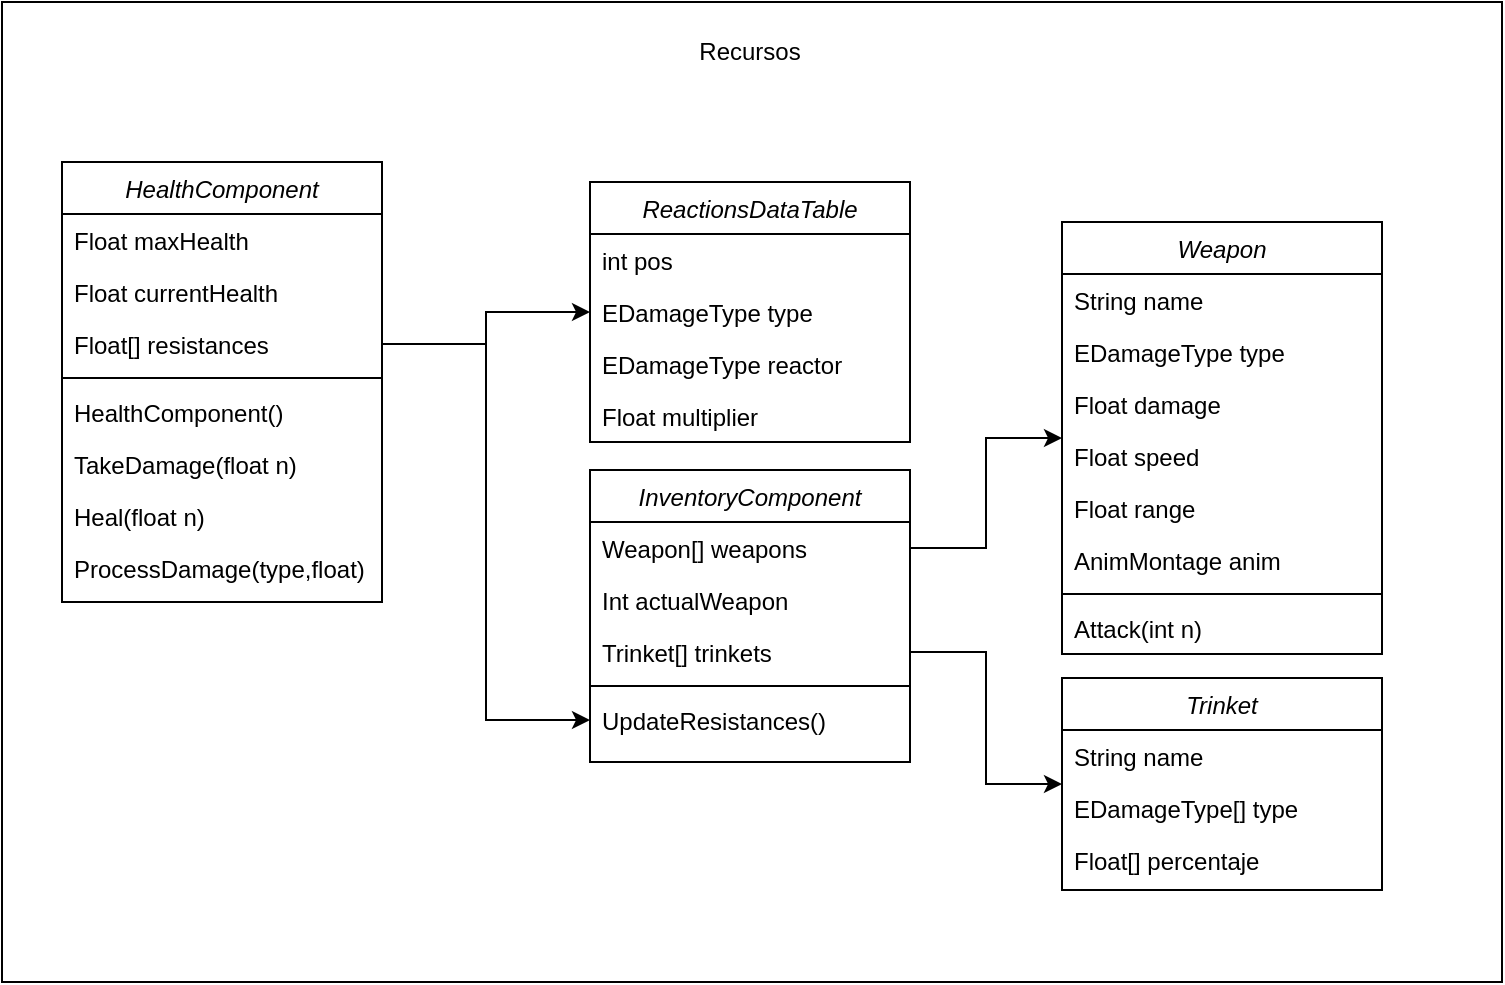 <mxfile version="22.1.18" type="github">
  <diagram id="C5RBs43oDa-KdzZeNtuy" name="Page-1">
    <mxGraphModel dx="1185" dy="627" grid="1" gridSize="10" guides="1" tooltips="1" connect="1" arrows="1" fold="1" page="1" pageScale="1" pageWidth="827" pageHeight="1169" math="0" shadow="0">
      <root>
        <mxCell id="WIyWlLk6GJQsqaUBKTNV-0" />
        <mxCell id="WIyWlLk6GJQsqaUBKTNV-1" parent="WIyWlLk6GJQsqaUBKTNV-0" />
        <mxCell id="8JYMr7K-z926-sGoqZW_-86" value="" style="rounded=0;whiteSpace=wrap;html=1;movable=0;resizable=0;rotatable=0;deletable=0;editable=0;locked=1;connectable=0;" vertex="1" parent="WIyWlLk6GJQsqaUBKTNV-1">
          <mxGeometry x="40" y="20" width="750" height="490" as="geometry" />
        </mxCell>
        <mxCell id="zkfFHV4jXpPFQw0GAbJ--0" value="HealthComponent" style="swimlane;fontStyle=2;align=center;verticalAlign=top;childLayout=stackLayout;horizontal=1;startSize=26;horizontalStack=0;resizeParent=1;resizeLast=0;collapsible=1;marginBottom=0;rounded=0;shadow=0;strokeWidth=1;" parent="WIyWlLk6GJQsqaUBKTNV-1" vertex="1">
          <mxGeometry x="70" y="100" width="160" height="220" as="geometry">
            <mxRectangle x="230" y="140" width="160" height="26" as="alternateBounds" />
          </mxGeometry>
        </mxCell>
        <mxCell id="zkfFHV4jXpPFQw0GAbJ--1" value="Float maxHealth&#xa;" style="text;align=left;verticalAlign=top;spacingLeft=4;spacingRight=4;overflow=hidden;rotatable=0;points=[[0,0.5],[1,0.5]];portConstraint=eastwest;" parent="zkfFHV4jXpPFQw0GAbJ--0" vertex="1">
          <mxGeometry y="26" width="160" height="26" as="geometry" />
        </mxCell>
        <mxCell id="zkfFHV4jXpPFQw0GAbJ--2" value="Float currentHealth" style="text;align=left;verticalAlign=top;spacingLeft=4;spacingRight=4;overflow=hidden;rotatable=0;points=[[0,0.5],[1,0.5]];portConstraint=eastwest;rounded=0;shadow=0;html=0;" parent="zkfFHV4jXpPFQw0GAbJ--0" vertex="1">
          <mxGeometry y="52" width="160" height="26" as="geometry" />
        </mxCell>
        <mxCell id="zkfFHV4jXpPFQw0GAbJ--3" value="Float[] resistances" style="text;align=left;verticalAlign=top;spacingLeft=4;spacingRight=4;overflow=hidden;rotatable=0;points=[[0,0.5],[1,0.5]];portConstraint=eastwest;rounded=0;shadow=0;html=0;" parent="zkfFHV4jXpPFQw0GAbJ--0" vertex="1">
          <mxGeometry y="78" width="160" height="26" as="geometry" />
        </mxCell>
        <mxCell id="zkfFHV4jXpPFQw0GAbJ--4" value="" style="line;html=1;strokeWidth=1;align=left;verticalAlign=middle;spacingTop=-1;spacingLeft=3;spacingRight=3;rotatable=0;labelPosition=right;points=[];portConstraint=eastwest;" parent="zkfFHV4jXpPFQw0GAbJ--0" vertex="1">
          <mxGeometry y="104" width="160" height="8" as="geometry" />
        </mxCell>
        <mxCell id="zkfFHV4jXpPFQw0GAbJ--5" value="HealthComponent()" style="text;align=left;verticalAlign=top;spacingLeft=4;spacingRight=4;overflow=hidden;rotatable=0;points=[[0,0.5],[1,0.5]];portConstraint=eastwest;" parent="zkfFHV4jXpPFQw0GAbJ--0" vertex="1">
          <mxGeometry y="112" width="160" height="26" as="geometry" />
        </mxCell>
        <mxCell id="8JYMr7K-z926-sGoqZW_-2" value="TakeDamage(float n)" style="text;align=left;verticalAlign=top;spacingLeft=4;spacingRight=4;overflow=hidden;rotatable=0;points=[[0,0.5],[1,0.5]];portConstraint=eastwest;rounded=0;shadow=0;html=0;" vertex="1" parent="zkfFHV4jXpPFQw0GAbJ--0">
          <mxGeometry y="138" width="160" height="26" as="geometry" />
        </mxCell>
        <mxCell id="8JYMr7K-z926-sGoqZW_-23" value="Heal(float n)" style="text;align=left;verticalAlign=top;spacingLeft=4;spacingRight=4;overflow=hidden;rotatable=0;points=[[0,0.5],[1,0.5]];portConstraint=eastwest;rounded=0;shadow=0;html=0;" vertex="1" parent="zkfFHV4jXpPFQw0GAbJ--0">
          <mxGeometry y="164" width="160" height="26" as="geometry" />
        </mxCell>
        <mxCell id="8JYMr7K-z926-sGoqZW_-57" value="ProcessDamage(type,float)" style="text;align=left;verticalAlign=top;spacingLeft=4;spacingRight=4;overflow=hidden;rotatable=0;points=[[0,0.5],[1,0.5]];portConstraint=eastwest;" vertex="1" parent="zkfFHV4jXpPFQw0GAbJ--0">
          <mxGeometry y="190" width="160" height="26" as="geometry" />
        </mxCell>
        <mxCell id="8JYMr7K-z926-sGoqZW_-0" value="Recursos" style="text;html=1;strokeColor=none;fillColor=none;align=center;verticalAlign=middle;whiteSpace=wrap;rounded=0;movable=0;resizable=0;rotatable=0;deletable=0;editable=0;locked=1;connectable=0;" vertex="1" parent="WIyWlLk6GJQsqaUBKTNV-1">
          <mxGeometry x="384" y="30" width="60" height="30" as="geometry" />
        </mxCell>
        <mxCell id="8JYMr7K-z926-sGoqZW_-25" value="InventoryComponent" style="swimlane;fontStyle=2;align=center;verticalAlign=top;childLayout=stackLayout;horizontal=1;startSize=26;horizontalStack=0;resizeParent=1;resizeLast=0;collapsible=1;marginBottom=0;rounded=0;shadow=0;strokeWidth=1;" vertex="1" parent="WIyWlLk6GJQsqaUBKTNV-1">
          <mxGeometry x="334" y="254" width="160" height="146" as="geometry">
            <mxRectangle x="230" y="140" width="160" height="26" as="alternateBounds" />
          </mxGeometry>
        </mxCell>
        <mxCell id="8JYMr7K-z926-sGoqZW_-26" value="Weapon[] weapons" style="text;align=left;verticalAlign=top;spacingLeft=4;spacingRight=4;overflow=hidden;rotatable=0;points=[[0,0.5],[1,0.5]];portConstraint=eastwest;" vertex="1" parent="8JYMr7K-z926-sGoqZW_-25">
          <mxGeometry y="26" width="160" height="26" as="geometry" />
        </mxCell>
        <mxCell id="8JYMr7K-z926-sGoqZW_-27" value="Int actualWeapon" style="text;align=left;verticalAlign=top;spacingLeft=4;spacingRight=4;overflow=hidden;rotatable=0;points=[[0,0.5],[1,0.5]];portConstraint=eastwest;rounded=0;shadow=0;html=0;" vertex="1" parent="8JYMr7K-z926-sGoqZW_-25">
          <mxGeometry y="52" width="160" height="26" as="geometry" />
        </mxCell>
        <mxCell id="8JYMr7K-z926-sGoqZW_-28" value="Trinket[] trinkets" style="text;align=left;verticalAlign=top;spacingLeft=4;spacingRight=4;overflow=hidden;rotatable=0;points=[[0,0.5],[1,0.5]];portConstraint=eastwest;rounded=0;shadow=0;html=0;" vertex="1" parent="8JYMr7K-z926-sGoqZW_-25">
          <mxGeometry y="78" width="160" height="26" as="geometry" />
        </mxCell>
        <mxCell id="8JYMr7K-z926-sGoqZW_-29" value="" style="line;html=1;strokeWidth=1;align=left;verticalAlign=middle;spacingTop=-1;spacingLeft=3;spacingRight=3;rotatable=0;labelPosition=right;points=[];portConstraint=eastwest;" vertex="1" parent="8JYMr7K-z926-sGoqZW_-25">
          <mxGeometry y="104" width="160" height="8" as="geometry" />
        </mxCell>
        <mxCell id="8JYMr7K-z926-sGoqZW_-59" value="UpdateResistances()" style="text;align=left;verticalAlign=top;spacingLeft=4;spacingRight=4;overflow=hidden;rotatable=0;points=[[0,0.5],[1,0.5]];portConstraint=eastwest;" vertex="1" parent="8JYMr7K-z926-sGoqZW_-25">
          <mxGeometry y="112" width="160" height="26" as="geometry" />
        </mxCell>
        <mxCell id="8JYMr7K-z926-sGoqZW_-41" value="ReactionsDataTable" style="swimlane;fontStyle=2;align=center;verticalAlign=top;childLayout=stackLayout;horizontal=1;startSize=26;horizontalStack=0;resizeParent=1;resizeLast=0;collapsible=1;marginBottom=0;rounded=0;shadow=0;strokeWidth=1;" vertex="1" parent="WIyWlLk6GJQsqaUBKTNV-1">
          <mxGeometry x="334" y="110" width="160" height="130" as="geometry">
            <mxRectangle x="230" y="140" width="160" height="26" as="alternateBounds" />
          </mxGeometry>
        </mxCell>
        <mxCell id="8JYMr7K-z926-sGoqZW_-56" value="int pos" style="text;align=left;verticalAlign=top;spacingLeft=4;spacingRight=4;overflow=hidden;rotatable=0;points=[[0,0.5],[1,0.5]];portConstraint=eastwest;" vertex="1" parent="8JYMr7K-z926-sGoqZW_-41">
          <mxGeometry y="26" width="160" height="26" as="geometry" />
        </mxCell>
        <mxCell id="8JYMr7K-z926-sGoqZW_-45" value="EDamageType type" style="text;align=left;verticalAlign=top;spacingLeft=4;spacingRight=4;overflow=hidden;rotatable=0;points=[[0,0.5],[1,0.5]];portConstraint=eastwest;" vertex="1" parent="8JYMr7K-z926-sGoqZW_-41">
          <mxGeometry y="52" width="160" height="26" as="geometry" />
        </mxCell>
        <mxCell id="8JYMr7K-z926-sGoqZW_-50" value="EDamageType reactor" style="text;align=left;verticalAlign=top;spacingLeft=4;spacingRight=4;overflow=hidden;rotatable=0;points=[[0,0.5],[1,0.5]];portConstraint=eastwest;" vertex="1" parent="8JYMr7K-z926-sGoqZW_-41">
          <mxGeometry y="78" width="160" height="26" as="geometry" />
        </mxCell>
        <mxCell id="8JYMr7K-z926-sGoqZW_-51" value="Float multiplier" style="text;align=left;verticalAlign=top;spacingLeft=4;spacingRight=4;overflow=hidden;rotatable=0;points=[[0,0.5],[1,0.5]];portConstraint=eastwest;" vertex="1" parent="8JYMr7K-z926-sGoqZW_-41">
          <mxGeometry y="104" width="160" height="26" as="geometry" />
        </mxCell>
        <mxCell id="8JYMr7K-z926-sGoqZW_-58" style="edgeStyle=orthogonalEdgeStyle;rounded=0;orthogonalLoop=1;jettySize=auto;html=1;" edge="1" parent="WIyWlLk6GJQsqaUBKTNV-1" source="zkfFHV4jXpPFQw0GAbJ--3" target="8JYMr7K-z926-sGoqZW_-41">
          <mxGeometry relative="1" as="geometry" />
        </mxCell>
        <mxCell id="8JYMr7K-z926-sGoqZW_-62" value="Weapon" style="swimlane;fontStyle=2;align=center;verticalAlign=top;childLayout=stackLayout;horizontal=1;startSize=26;horizontalStack=0;resizeParent=1;resizeLast=0;collapsible=1;marginBottom=0;rounded=0;shadow=0;strokeWidth=1;" vertex="1" parent="WIyWlLk6GJQsqaUBKTNV-1">
          <mxGeometry x="570" y="130" width="160" height="216" as="geometry">
            <mxRectangle x="230" y="140" width="160" height="26" as="alternateBounds" />
          </mxGeometry>
        </mxCell>
        <mxCell id="8JYMr7K-z926-sGoqZW_-73" value="String name" style="text;align=left;verticalAlign=top;spacingLeft=4;spacingRight=4;overflow=hidden;rotatable=0;points=[[0,0.5],[1,0.5]];portConstraint=eastwest;" vertex="1" parent="8JYMr7K-z926-sGoqZW_-62">
          <mxGeometry y="26" width="160" height="26" as="geometry" />
        </mxCell>
        <mxCell id="8JYMr7K-z926-sGoqZW_-75" value="EDamageType type" style="text;align=left;verticalAlign=top;spacingLeft=4;spacingRight=4;overflow=hidden;rotatable=0;points=[[0,0.5],[1,0.5]];portConstraint=eastwest;" vertex="1" parent="8JYMr7K-z926-sGoqZW_-62">
          <mxGeometry y="52" width="160" height="26" as="geometry" />
        </mxCell>
        <mxCell id="8JYMr7K-z926-sGoqZW_-74" value="Float damage" style="text;align=left;verticalAlign=top;spacingLeft=4;spacingRight=4;overflow=hidden;rotatable=0;points=[[0,0.5],[1,0.5]];portConstraint=eastwest;" vertex="1" parent="8JYMr7K-z926-sGoqZW_-62">
          <mxGeometry y="78" width="160" height="26" as="geometry" />
        </mxCell>
        <mxCell id="8JYMr7K-z926-sGoqZW_-79" value="Float speed" style="text;align=left;verticalAlign=top;spacingLeft=4;spacingRight=4;overflow=hidden;rotatable=0;points=[[0,0.5],[1,0.5]];portConstraint=eastwest;" vertex="1" parent="8JYMr7K-z926-sGoqZW_-62">
          <mxGeometry y="104" width="160" height="26" as="geometry" />
        </mxCell>
        <mxCell id="8JYMr7K-z926-sGoqZW_-78" value="Float range" style="text;align=left;verticalAlign=top;spacingLeft=4;spacingRight=4;overflow=hidden;rotatable=0;points=[[0,0.5],[1,0.5]];portConstraint=eastwest;" vertex="1" parent="8JYMr7K-z926-sGoqZW_-62">
          <mxGeometry y="130" width="160" height="26" as="geometry" />
        </mxCell>
        <mxCell id="8JYMr7K-z926-sGoqZW_-80" value="AnimMontage anim" style="text;align=left;verticalAlign=top;spacingLeft=4;spacingRight=4;overflow=hidden;rotatable=0;points=[[0,0.5],[1,0.5]];portConstraint=eastwest;" vertex="1" parent="8JYMr7K-z926-sGoqZW_-62">
          <mxGeometry y="156" width="160" height="26" as="geometry" />
        </mxCell>
        <mxCell id="8JYMr7K-z926-sGoqZW_-76" value="" style="line;html=1;strokeWidth=1;align=left;verticalAlign=middle;spacingTop=-1;spacingLeft=3;spacingRight=3;rotatable=0;labelPosition=right;points=[];portConstraint=eastwest;" vertex="1" parent="8JYMr7K-z926-sGoqZW_-62">
          <mxGeometry y="182" width="160" height="8" as="geometry" />
        </mxCell>
        <mxCell id="8JYMr7K-z926-sGoqZW_-77" value="Attack(int n)" style="text;align=left;verticalAlign=top;spacingLeft=4;spacingRight=4;overflow=hidden;rotatable=0;points=[[0,0.5],[1,0.5]];portConstraint=eastwest;" vertex="1" parent="8JYMr7K-z926-sGoqZW_-62">
          <mxGeometry y="190" width="160" height="26" as="geometry" />
        </mxCell>
        <mxCell id="8JYMr7K-z926-sGoqZW_-67" value="Trinket" style="swimlane;fontStyle=2;align=center;verticalAlign=top;childLayout=stackLayout;horizontal=1;startSize=26;horizontalStack=0;resizeParent=1;resizeLast=0;collapsible=1;marginBottom=0;rounded=0;shadow=0;strokeWidth=1;" vertex="1" parent="WIyWlLk6GJQsqaUBKTNV-1">
          <mxGeometry x="570" y="358" width="160" height="106" as="geometry">
            <mxRectangle x="230" y="140" width="160" height="26" as="alternateBounds" />
          </mxGeometry>
        </mxCell>
        <mxCell id="8JYMr7K-z926-sGoqZW_-68" value="String name" style="text;align=left;verticalAlign=top;spacingLeft=4;spacingRight=4;overflow=hidden;rotatable=0;points=[[0,0.5],[1,0.5]];portConstraint=eastwest;" vertex="1" parent="8JYMr7K-z926-sGoqZW_-67">
          <mxGeometry y="26" width="160" height="26" as="geometry" />
        </mxCell>
        <mxCell id="8JYMr7K-z926-sGoqZW_-81" value="EDamageType[] type" style="text;align=left;verticalAlign=top;spacingLeft=4;spacingRight=4;overflow=hidden;rotatable=0;points=[[0,0.5],[1,0.5]];portConstraint=eastwest;" vertex="1" parent="8JYMr7K-z926-sGoqZW_-67">
          <mxGeometry y="52" width="160" height="26" as="geometry" />
        </mxCell>
        <mxCell id="8JYMr7K-z926-sGoqZW_-82" value="Float[] percentaje" style="text;align=left;verticalAlign=top;spacingLeft=4;spacingRight=4;overflow=hidden;rotatable=0;points=[[0,0.5],[1,0.5]];portConstraint=eastwest;" vertex="1" parent="8JYMr7K-z926-sGoqZW_-67">
          <mxGeometry y="78" width="160" height="26" as="geometry" />
        </mxCell>
        <mxCell id="8JYMr7K-z926-sGoqZW_-72" style="edgeStyle=orthogonalEdgeStyle;rounded=0;orthogonalLoop=1;jettySize=auto;html=1;" edge="1" parent="WIyWlLk6GJQsqaUBKTNV-1" source="zkfFHV4jXpPFQw0GAbJ--3" target="8JYMr7K-z926-sGoqZW_-59">
          <mxGeometry relative="1" as="geometry" />
        </mxCell>
        <mxCell id="8JYMr7K-z926-sGoqZW_-83" style="edgeStyle=orthogonalEdgeStyle;rounded=0;orthogonalLoop=1;jettySize=auto;html=1;" edge="1" parent="WIyWlLk6GJQsqaUBKTNV-1" source="8JYMr7K-z926-sGoqZW_-26" target="8JYMr7K-z926-sGoqZW_-62">
          <mxGeometry relative="1" as="geometry" />
        </mxCell>
        <mxCell id="8JYMr7K-z926-sGoqZW_-84" style="edgeStyle=orthogonalEdgeStyle;rounded=0;orthogonalLoop=1;jettySize=auto;html=1;" edge="1" parent="WIyWlLk6GJQsqaUBKTNV-1" source="8JYMr7K-z926-sGoqZW_-28" target="8JYMr7K-z926-sGoqZW_-67">
          <mxGeometry relative="1" as="geometry" />
        </mxCell>
      </root>
    </mxGraphModel>
  </diagram>
</mxfile>
